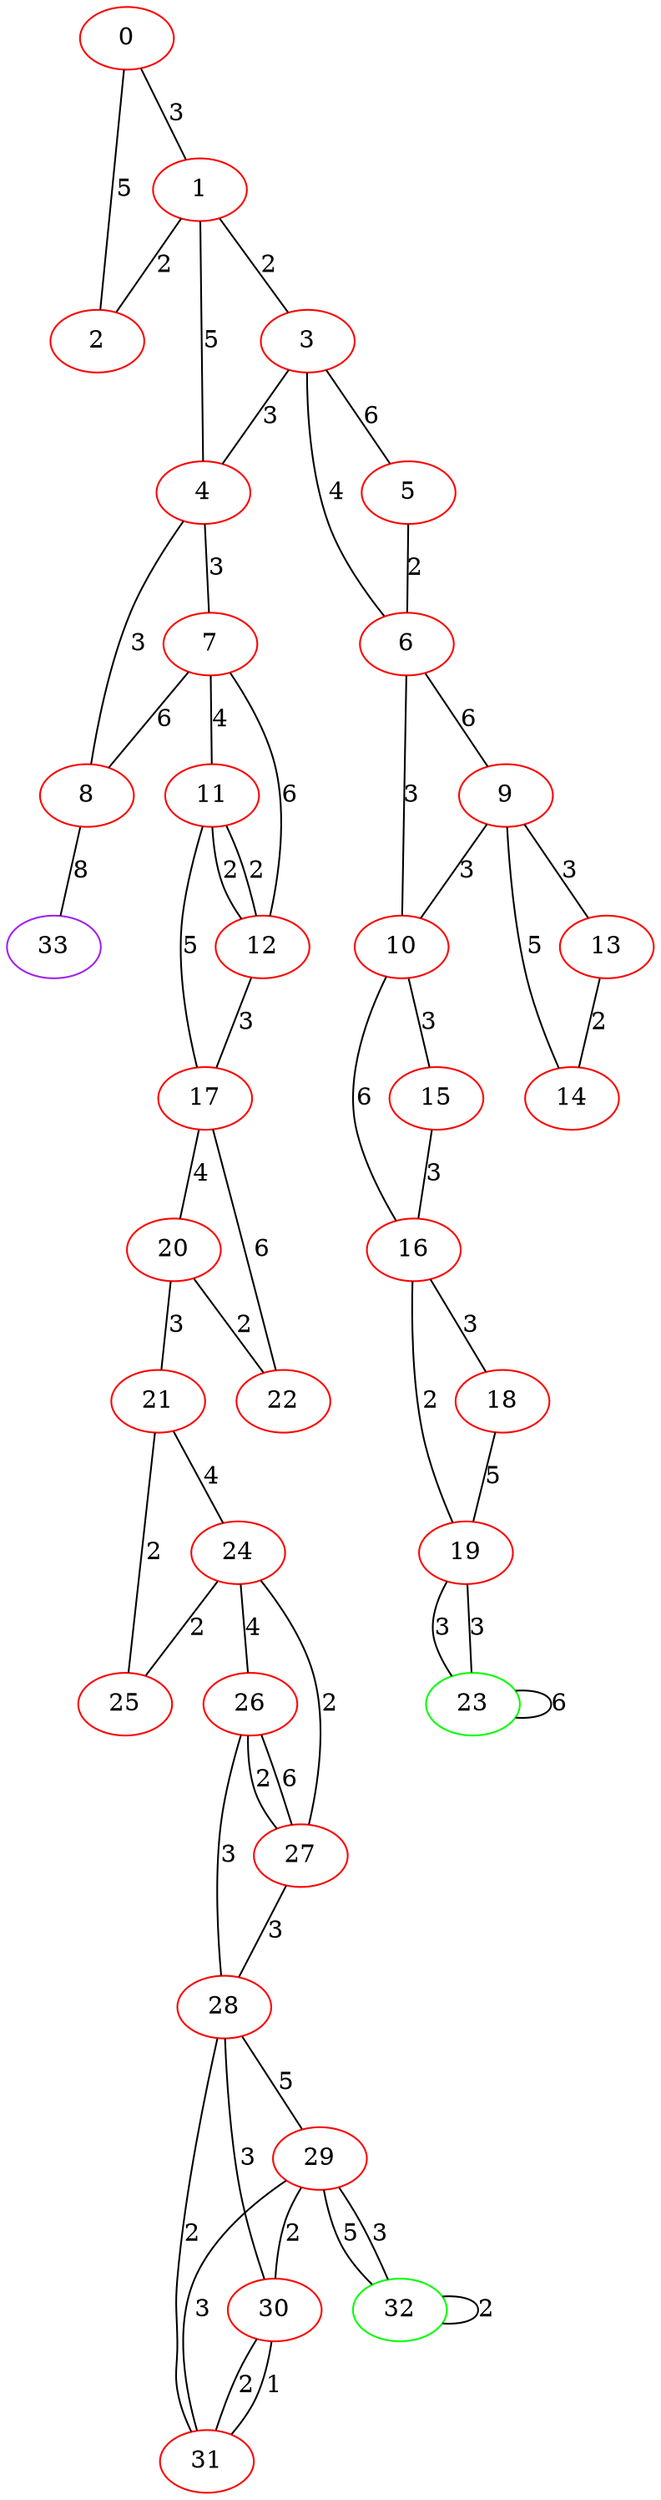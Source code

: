 graph "" {
0 [color=red, weight=1];
1 [color=red, weight=1];
2 [color=red, weight=1];
3 [color=red, weight=1];
4 [color=red, weight=1];
5 [color=red, weight=1];
6 [color=red, weight=1];
7 [color=red, weight=1];
8 [color=red, weight=1];
9 [color=red, weight=1];
10 [color=red, weight=1];
11 [color=red, weight=1];
12 [color=red, weight=1];
13 [color=red, weight=1];
14 [color=red, weight=1];
15 [color=red, weight=1];
16 [color=red, weight=1];
17 [color=red, weight=1];
18 [color=red, weight=1];
19 [color=red, weight=1];
20 [color=red, weight=1];
21 [color=red, weight=1];
22 [color=red, weight=1];
23 [color=green, weight=2];
24 [color=red, weight=1];
25 [color=red, weight=1];
26 [color=red, weight=1];
27 [color=red, weight=1];
28 [color=red, weight=1];
29 [color=red, weight=1];
30 [color=red, weight=1];
31 [color=red, weight=1];
32 [color=green, weight=2];
33 [color=purple, weight=4];
0 -- 1  [key=0, label=3];
0 -- 2  [key=0, label=5];
1 -- 2  [key=0, label=2];
1 -- 3  [key=0, label=2];
1 -- 4  [key=0, label=5];
3 -- 4  [key=0, label=3];
3 -- 5  [key=0, label=6];
3 -- 6  [key=0, label=4];
4 -- 8  [key=0, label=3];
4 -- 7  [key=0, label=3];
5 -- 6  [key=0, label=2];
6 -- 9  [key=0, label=6];
6 -- 10  [key=0, label=3];
7 -- 8  [key=0, label=6];
7 -- 11  [key=0, label=4];
7 -- 12  [key=0, label=6];
8 -- 33  [key=0, label=8];
9 -- 10  [key=0, label=3];
9 -- 13  [key=0, label=3];
9 -- 14  [key=0, label=5];
10 -- 16  [key=0, label=6];
10 -- 15  [key=0, label=3];
11 -- 17  [key=0, label=5];
11 -- 12  [key=0, label=2];
11 -- 12  [key=1, label=2];
12 -- 17  [key=0, label=3];
13 -- 14  [key=0, label=2];
15 -- 16  [key=0, label=3];
16 -- 19  [key=0, label=2];
16 -- 18  [key=0, label=3];
17 -- 20  [key=0, label=4];
17 -- 22  [key=0, label=6];
18 -- 19  [key=0, label=5];
19 -- 23  [key=0, label=3];
19 -- 23  [key=1, label=3];
20 -- 21  [key=0, label=3];
20 -- 22  [key=0, label=2];
21 -- 24  [key=0, label=4];
21 -- 25  [key=0, label=2];
23 -- 23  [key=0, label=6];
24 -- 25  [key=0, label=2];
24 -- 26  [key=0, label=4];
24 -- 27  [key=0, label=2];
26 -- 27  [key=0, label=2];
26 -- 27  [key=1, label=6];
26 -- 28  [key=0, label=3];
27 -- 28  [key=0, label=3];
28 -- 29  [key=0, label=5];
28 -- 30  [key=0, label=3];
28 -- 31  [key=0, label=2];
29 -- 32  [key=0, label=5];
29 -- 32  [key=1, label=3];
29 -- 30  [key=0, label=2];
29 -- 31  [key=0, label=3];
30 -- 31  [key=0, label=2];
30 -- 31  [key=1, label=1];
32 -- 32  [key=0, label=2];
}
